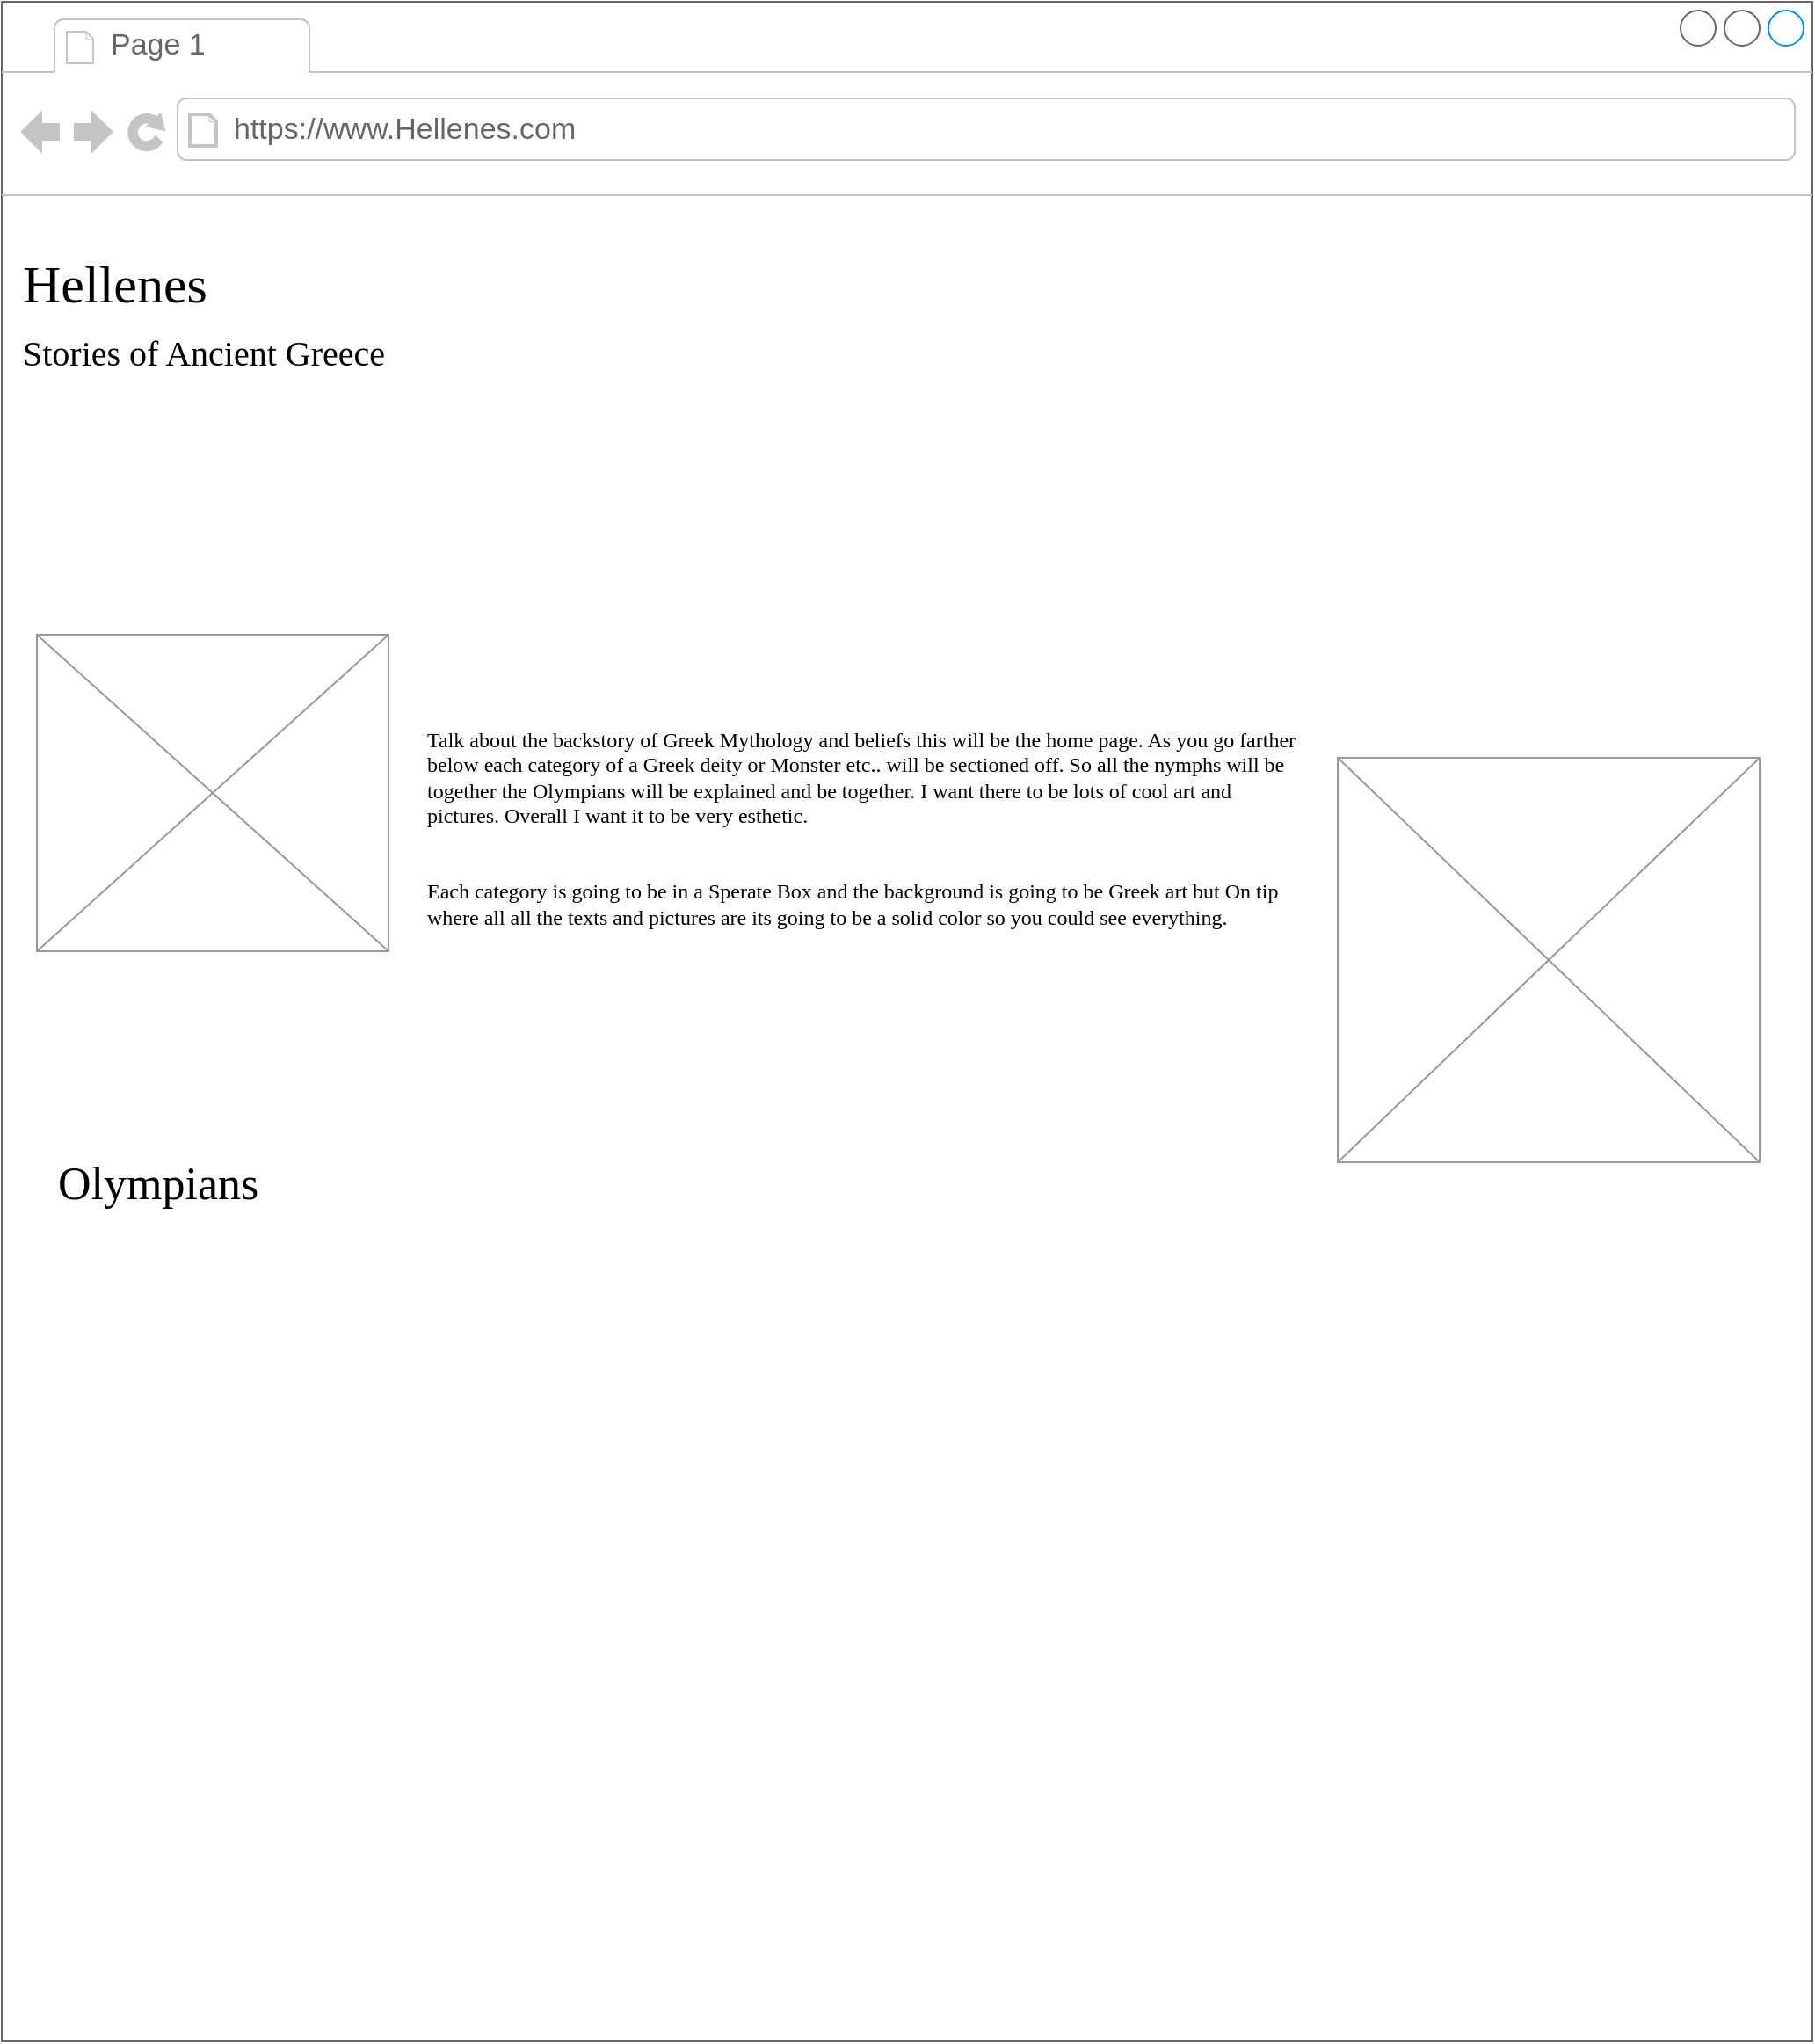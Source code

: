 <mxfile version="18.0.2" type="github">
  <diagram name="Page-1" id="2cc2dc42-3aac-f2a9-1cec-7a8b7cbee084">
    <mxGraphModel dx="2277" dy="674" grid="1" gridSize="10" guides="1" tooltips="1" connect="1" arrows="1" fold="1" page="1" pageScale="1" pageWidth="1100" pageHeight="850" background="none" math="0" shadow="0">
      <root>
        <mxCell id="0" />
        <mxCell id="1" parent="0" />
        <mxCell id="7026571954dc6520-1" value="" style="strokeWidth=1;shadow=0;dashed=0;align=left;html=1;shape=mxgraph.mockup.containers.browserWindow;rSize=0;strokeColor=#666666;mainText=,;recursiveResize=0;rounded=0;labelBackgroundColor=none;fontFamily=Verdana;fontSize=12" parent="1" vertex="1">
          <mxGeometry x="-10" y="170" width="1030" height="1160" as="geometry" />
        </mxCell>
        <mxCell id="7026571954dc6520-2" value="Page 1" style="strokeWidth=1;shadow=0;dashed=0;align=center;html=1;shape=mxgraph.mockup.containers.anchor;fontSize=17;fontColor=#666666;align=left;" parent="7026571954dc6520-1" vertex="1">
          <mxGeometry x="60" y="12" width="110" height="26" as="geometry" />
        </mxCell>
        <mxCell id="7026571954dc6520-3" value="https://www.Hellenes.com" style="strokeWidth=1;shadow=0;dashed=0;align=center;html=1;shape=mxgraph.mockup.containers.anchor;rSize=0;fontSize=17;fontColor=#666666;align=left;" parent="7026571954dc6520-1" vertex="1">
          <mxGeometry x="130" y="60" width="250" height="26" as="geometry" />
        </mxCell>
        <mxCell id="7026571954dc6520-4" value="Hellenes&amp;nbsp;&lt;br style=&quot;font-size: 13px;&quot;&gt;&lt;span style=&quot;font-size: 20px;&quot;&gt;Stories of Ancient&amp;nbsp;Greece&lt;/span&gt;" style="text;html=1;points=[];align=left;verticalAlign=top;spacingTop=-4;fontSize=30;fontFamily=Verdana" parent="7026571954dc6520-1" vertex="1">
          <mxGeometry x="10" y="140" width="370" height="80" as="geometry" />
        </mxCell>
        <mxCell id="7026571954dc6520-20" value="Talk about the backstory of Greek Mythology and beliefs this will be the home page. As you go farther below each category of a Greek deity or Monster etc.. will be sectioned off. So all the nymphs will be together the Olympians will be explained and be together. I want there to be lots of cool art and pictures. Overall I want it to be very esthetic.&lt;br&gt;&lt;br&gt;&lt;br&gt;Each category is going to be in a Sperate Box and the background is going to be Greek art but On tip where all all the texts and pictures are its going to be a solid color so you could see everything." style="text;html=1;points=[];align=left;verticalAlign=top;spacingTop=-4;fontSize=12;fontFamily=Verdana;whiteSpace=wrap;" parent="7026571954dc6520-1" vertex="1">
          <mxGeometry x="240" y="410" width="500" height="240" as="geometry" />
        </mxCell>
        <mxCell id="o4SqFIvv_gL1qojJfRQL-4" value="" style="verticalLabelPosition=bottom;shadow=0;dashed=0;align=center;html=1;verticalAlign=top;strokeWidth=1;shape=mxgraph.mockup.graphics.simpleIcon;strokeColor=#999999;fontSize=20;" vertex="1" parent="7026571954dc6520-1">
          <mxGeometry x="20" y="360" width="200" height="180" as="geometry" />
        </mxCell>
        <mxCell id="o4SqFIvv_gL1qojJfRQL-5" value="" style="verticalLabelPosition=bottom;shadow=0;dashed=0;align=center;html=1;verticalAlign=top;strokeWidth=1;shape=mxgraph.mockup.graphics.simpleIcon;strokeColor=#999999;fontSize=20;" vertex="1" parent="7026571954dc6520-1">
          <mxGeometry x="760" y="430" width="240" height="230" as="geometry" />
        </mxCell>
        <mxCell id="o4SqFIvv_gL1qojJfRQL-14" value="&lt;font style=&quot;font-size: 26px;&quot;&gt;Olympians&lt;/font&gt;" style="text;html=1;points=[];align=left;verticalAlign=top;spacingTop=-4;fontSize=30;fontFamily=Verdana" vertex="1" parent="7026571954dc6520-1">
          <mxGeometry x="30" y="650" width="370" height="80" as="geometry" />
        </mxCell>
      </root>
    </mxGraphModel>
  </diagram>
</mxfile>
